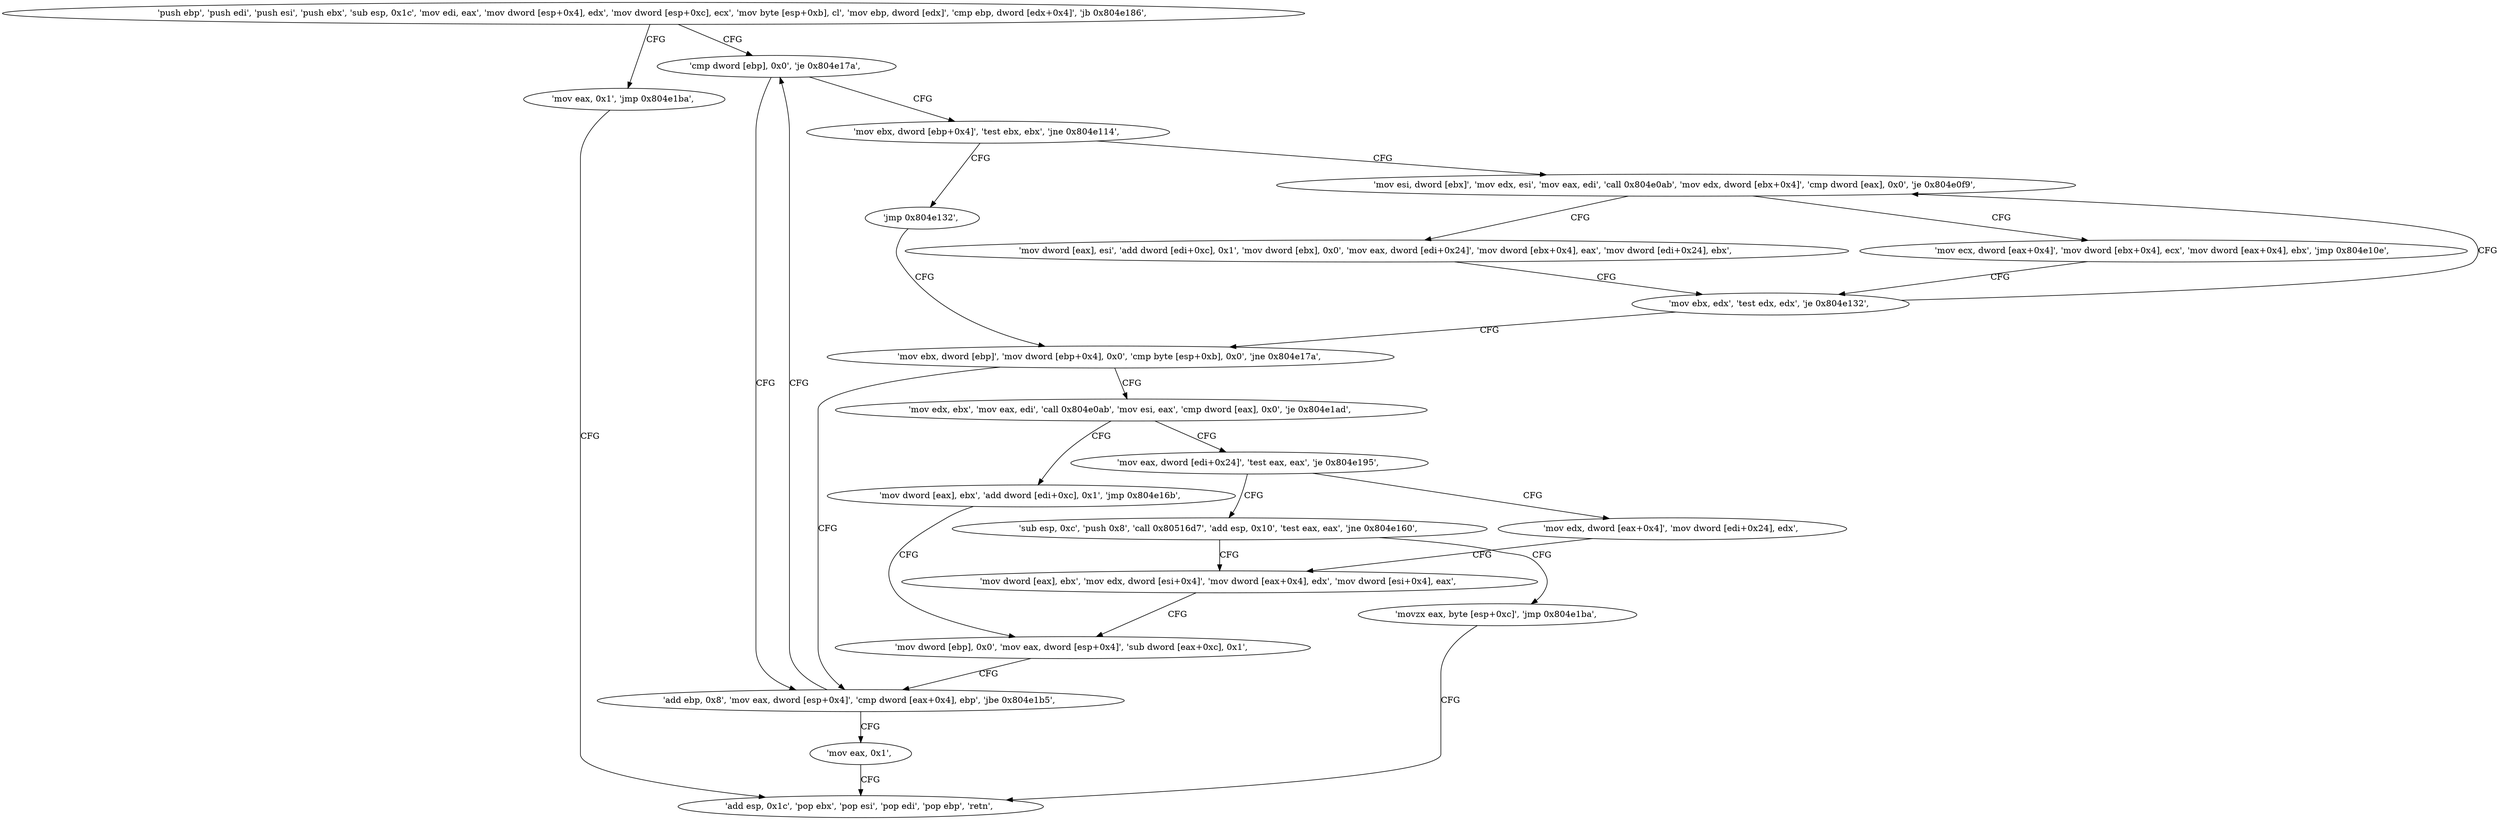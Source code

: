 digraph "func" {
"134537423" [label = "'push ebp', 'push edi', 'push esi', 'push ebx', 'sub esp, 0x1c', 'mov edi, eax', 'mov dword [esp+0x4], edx', 'mov dword [esp+0xc], ecx', 'mov byte [esp+0xb], cl', 'mov ebp, dword [edx]', 'cmp ebp, dword [edx+0x4]', 'jb 0x804e186', " ]
"134537606" [label = "'cmp dword [ebp], 0x0', 'je 0x804e17a', " ]
"134537455" [label = "'mov eax, 0x1', 'jmp 0x804e1ba', " ]
"134537594" [label = "'add ebp, 0x8', 'mov eax, dword [esp+0x4]', 'cmp dword [eax+0x4], ebp', 'jbe 0x804e1b5', " ]
"134537612" [label = "'mov ebx, dword [ebp+0x4]', 'test ebx, ebx', 'jne 0x804e114', " ]
"134537658" [label = "'add esp, 0x1c', 'pop ebx', 'pop esi', 'pop edi', 'pop ebp', 'retn', " ]
"134537653" [label = "'mov eax, 0x1', " ]
"134537492" [label = "'mov esi, dword [ebx]', 'mov edx, esi', 'mov eax, edi', 'call 0x804e0ab', 'mov edx, dword [ebx+0x4]', 'cmp dword [eax], 0x0', 'je 0x804e0f9', " ]
"134537619" [label = "'jmp 0x804e132', " ]
"134537465" [label = "'mov dword [eax], esi', 'add dword [edi+0xc], 0x1', 'mov dword [ebx], 0x0', 'mov eax, dword [edi+0x24]', 'mov dword [ebx+0x4], eax', 'mov dword [edi+0x24], ebx', " ]
"134537511" [label = "'mov ecx, dword [eax+0x4]', 'mov dword [ebx+0x4], ecx', 'mov dword [eax+0x4], ebx', 'jmp 0x804e10e', " ]
"134537522" [label = "'mov ebx, dword [ebp]', 'mov dword [ebp+0x4], 0x0', 'cmp byte [esp+0xb], 0x0', 'jne 0x804e17a', " ]
"134537486" [label = "'mov ebx, edx', 'test edx, edx', 'je 0x804e132', " ]
"134537539" [label = "'mov edx, ebx', 'mov eax, edi', 'call 0x804e0ab', 'mov esi, eax', 'cmp dword [eax], 0x0', 'je 0x804e1ad', " ]
"134537645" [label = "'mov dword [eax], ebx', 'add dword [edi+0xc], 0x1', 'jmp 0x804e16b', " ]
"134537555" [label = "'mov eax, dword [edi+0x24]', 'test eax, eax', 'je 0x804e195', " ]
"134537579" [label = "'mov dword [ebp], 0x0', 'mov eax, dword [esp+0x4]', 'sub dword [eax+0xc], 0x1', " ]
"134537621" [label = "'sub esp, 0xc', 'push 0x8', 'call 0x80516d7', 'add esp, 0x10', 'test eax, eax', 'jne 0x804e160', " ]
"134537562" [label = "'mov edx, dword [eax+0x4]', 'mov dword [edi+0x24], edx', " ]
"134537568" [label = "'mov dword [eax], ebx', 'mov edx, dword [esi+0x4]', 'mov dword [eax+0x4], edx', 'mov dword [esi+0x4], eax', " ]
"134537638" [label = "'movzx eax, byte [esp+0xc]', 'jmp 0x804e1ba', " ]
"134537423" -> "134537606" [ label = "CFG" ]
"134537423" -> "134537455" [ label = "CFG" ]
"134537606" -> "134537594" [ label = "CFG" ]
"134537606" -> "134537612" [ label = "CFG" ]
"134537455" -> "134537658" [ label = "CFG" ]
"134537594" -> "134537653" [ label = "CFG" ]
"134537594" -> "134537606" [ label = "CFG" ]
"134537612" -> "134537492" [ label = "CFG" ]
"134537612" -> "134537619" [ label = "CFG" ]
"134537653" -> "134537658" [ label = "CFG" ]
"134537492" -> "134537465" [ label = "CFG" ]
"134537492" -> "134537511" [ label = "CFG" ]
"134537619" -> "134537522" [ label = "CFG" ]
"134537465" -> "134537486" [ label = "CFG" ]
"134537511" -> "134537486" [ label = "CFG" ]
"134537522" -> "134537594" [ label = "CFG" ]
"134537522" -> "134537539" [ label = "CFG" ]
"134537486" -> "134537522" [ label = "CFG" ]
"134537486" -> "134537492" [ label = "CFG" ]
"134537539" -> "134537645" [ label = "CFG" ]
"134537539" -> "134537555" [ label = "CFG" ]
"134537645" -> "134537579" [ label = "CFG" ]
"134537555" -> "134537621" [ label = "CFG" ]
"134537555" -> "134537562" [ label = "CFG" ]
"134537579" -> "134537594" [ label = "CFG" ]
"134537621" -> "134537568" [ label = "CFG" ]
"134537621" -> "134537638" [ label = "CFG" ]
"134537562" -> "134537568" [ label = "CFG" ]
"134537568" -> "134537579" [ label = "CFG" ]
"134537638" -> "134537658" [ label = "CFG" ]
}
